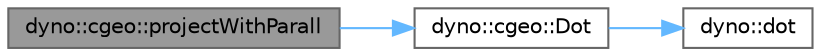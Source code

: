 digraph "dyno::cgeo::projectWithParall"
{
 // LATEX_PDF_SIZE
  bgcolor="transparent";
  edge [fontname=Helvetica,fontsize=10,labelfontname=Helvetica,labelfontsize=10];
  node [fontname=Helvetica,fontsize=10,shape=box,height=0.2,width=0.4];
  rankdir="LR";
  Node1 [id="Node000001",label="dyno::cgeo::projectWithParall",height=0.2,width=0.4,color="gray40", fillcolor="grey60", style="filled", fontcolor="black",tooltip=" "];
  Node1 -> Node2 [id="edge1_Node000001_Node000002",color="steelblue1",style="solid",tooltip=" "];
  Node2 [id="Node000002",label="dyno::cgeo::Dot",height=0.2,width=0.4,color="grey40", fillcolor="white", style="filled",URL="$namespacedyno_1_1cgeo.html#af24aee977725afd06560c5b38cf4017f",tooltip=" "];
  Node2 -> Node3 [id="edge2_Node000002_Node000003",color="steelblue1",style="solid",tooltip=" "];
  Node3 [id="Node000003",label="dyno::dot",height=0.2,width=0.4,color="grey40", fillcolor="white", style="filled",URL="$namespacedyno.html#a4507df9ee65a41a57037f78bebad27eb",tooltip=" "];
}
